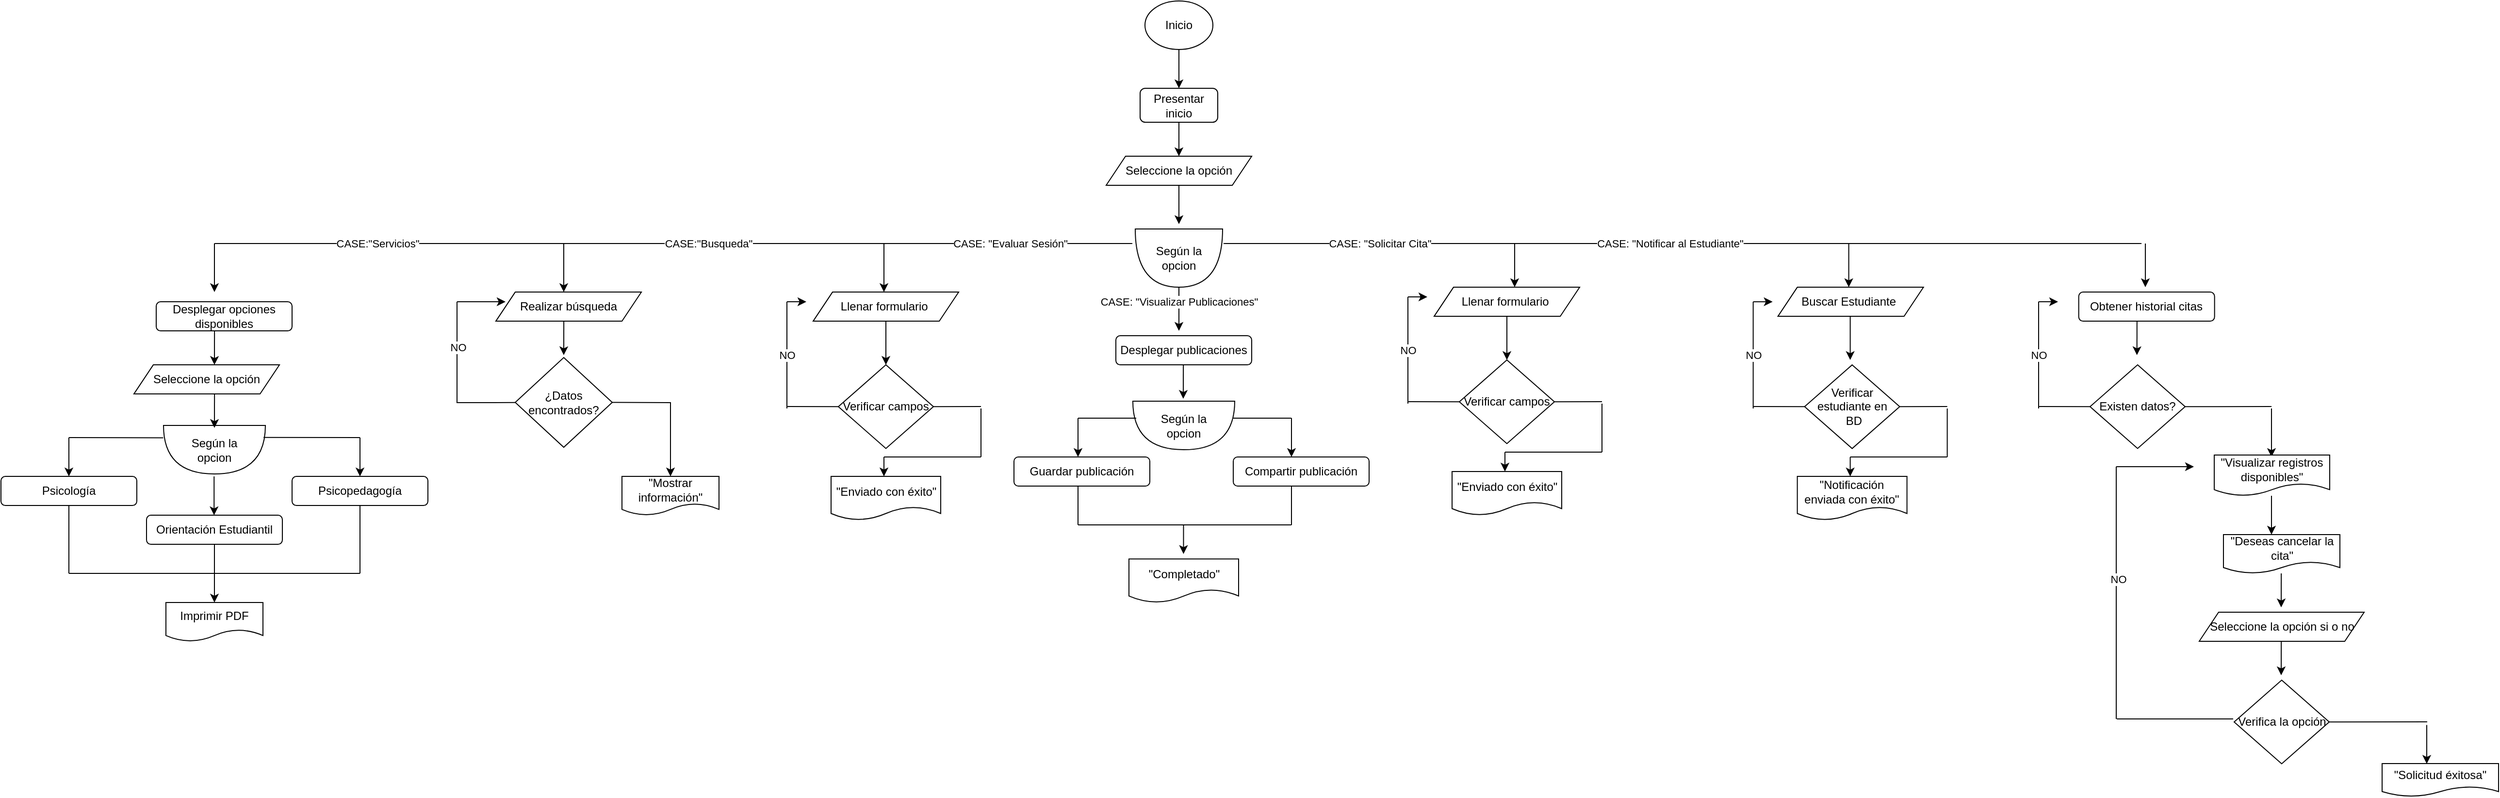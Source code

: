 <mxfile version="21.2.1" type="github">
  <diagram name="Página-1" id="sgpbGKXVAoiBB3uO94ZU">
    <mxGraphModel dx="2206" dy="616" grid="1" gridSize="10" guides="1" tooltips="1" connect="1" arrows="1" fold="1" page="1" pageScale="1" pageWidth="827" pageHeight="1169" math="0" shadow="0">
      <root>
        <mxCell id="0" />
        <mxCell id="1" parent="0" />
        <mxCell id="1PB_SCIDDS1MxONWPjft-3" value="" style="edgeStyle=orthogonalEdgeStyle;rounded=0;orthogonalLoop=1;jettySize=auto;html=1;" parent="1" source="1PB_SCIDDS1MxONWPjft-1" target="1PB_SCIDDS1MxONWPjft-2" edge="1">
          <mxGeometry relative="1" as="geometry" />
        </mxCell>
        <mxCell id="1PB_SCIDDS1MxONWPjft-1" value="Inicio" style="ellipse;whiteSpace=wrap;html=1;" parent="1" vertex="1">
          <mxGeometry x="379" y="150" width="70" height="50" as="geometry" />
        </mxCell>
        <mxCell id="1PB_SCIDDS1MxONWPjft-5" value="" style="edgeStyle=orthogonalEdgeStyle;rounded=0;orthogonalLoop=1;jettySize=auto;html=1;" parent="1" source="1PB_SCIDDS1MxONWPjft-2" edge="1">
          <mxGeometry relative="1" as="geometry">
            <mxPoint x="414" y="310.0" as="targetPoint" />
          </mxGeometry>
        </mxCell>
        <mxCell id="1PB_SCIDDS1MxONWPjft-2" value="Presentar inicio" style="rounded=1;whiteSpace=wrap;html=1;" parent="1" vertex="1">
          <mxGeometry x="374" y="240" width="80" height="35" as="geometry" />
        </mxCell>
        <mxCell id="1PB_SCIDDS1MxONWPjft-12" value="" style="edgeStyle=orthogonalEdgeStyle;rounded=0;orthogonalLoop=1;jettySize=auto;html=1;" parent="1" source="1PB_SCIDDS1MxONWPjft-6" edge="1">
          <mxGeometry relative="1" as="geometry">
            <mxPoint x="414" y="380" as="targetPoint" />
          </mxGeometry>
        </mxCell>
        <mxCell id="1PB_SCIDDS1MxONWPjft-6" value="Seleccione la opción" style="shape=parallelogram;perimeter=parallelogramPerimeter;whiteSpace=wrap;html=1;fixedSize=1;" parent="1" vertex="1">
          <mxGeometry x="339" y="310" width="150" height="30" as="geometry" />
        </mxCell>
        <mxCell id="1PB_SCIDDS1MxONWPjft-9" value="" style="shape=or;whiteSpace=wrap;html=1;rotation=90;" parent="1" vertex="1">
          <mxGeometry x="384" y="370" width="60" height="90" as="geometry" />
        </mxCell>
        <mxCell id="1PB_SCIDDS1MxONWPjft-10" value="Según la opcion" style="text;html=1;strokeColor=none;fillColor=none;align=center;verticalAlign=middle;whiteSpace=wrap;rounded=0;" parent="1" vertex="1">
          <mxGeometry x="384" y="400" width="60" height="30" as="geometry" />
        </mxCell>
        <mxCell id="1PB_SCIDDS1MxONWPjft-18" value="" style="endArrow=classic;html=1;rounded=0;" parent="1" edge="1">
          <mxGeometry width="50" height="50" relative="1" as="geometry">
            <mxPoint x="-580" y="400.04" as="sourcePoint" />
            <mxPoint x="-580" y="450.04" as="targetPoint" />
          </mxGeometry>
        </mxCell>
        <mxCell id="1PB_SCIDDS1MxONWPjft-20" value="" style="endArrow=none;html=1;rounded=0;" parent="1" edge="1">
          <mxGeometry width="50" height="50" relative="1" as="geometry">
            <mxPoint x="-580" y="400.04" as="sourcePoint" />
            <mxPoint x="366" y="400" as="targetPoint" />
          </mxGeometry>
        </mxCell>
        <mxCell id="1PB_SCIDDS1MxONWPjft-21" value="CASE:&quot;Servicios&quot;" style="edgeLabel;html=1;align=center;verticalAlign=middle;resizable=0;points=[];" parent="1PB_SCIDDS1MxONWPjft-20" vertex="1" connectable="0">
          <mxGeometry x="-0.813" relative="1" as="geometry">
            <mxPoint x="79" as="offset" />
          </mxGeometry>
        </mxCell>
        <mxCell id="1PB_SCIDDS1MxONWPjft-66" value="CASE:&quot;Busqueda&quot;" style="edgeLabel;html=1;align=center;verticalAlign=middle;resizable=0;points=[];" parent="1PB_SCIDDS1MxONWPjft-20" vertex="1" connectable="0">
          <mxGeometry x="-0.302" y="-2" relative="1" as="geometry">
            <mxPoint x="179" y="-2" as="offset" />
          </mxGeometry>
        </mxCell>
        <mxCell id="1PB_SCIDDS1MxONWPjft-81" value="CASE: &quot;Evaluar Sesión&quot;" style="edgeLabel;html=1;align=center;verticalAlign=middle;resizable=0;points=[];" parent="1PB_SCIDDS1MxONWPjft-20" vertex="1" connectable="0">
          <mxGeometry x="0.079" relative="1" as="geometry">
            <mxPoint x="309" as="offset" />
          </mxGeometry>
        </mxCell>
        <mxCell id="1PB_SCIDDS1MxONWPjft-27" value="" style="edgeStyle=orthogonalEdgeStyle;rounded=0;orthogonalLoop=1;jettySize=auto;html=1;" parent="1" edge="1">
          <mxGeometry relative="1" as="geometry">
            <mxPoint x="-579.933" y="490.04" as="sourcePoint" />
            <mxPoint x="-580" y="525.04" as="targetPoint" />
          </mxGeometry>
        </mxCell>
        <mxCell id="1PB_SCIDDS1MxONWPjft-23" value="" style="shape=or;whiteSpace=wrap;html=1;rotation=90;" parent="1" vertex="1">
          <mxGeometry x="-605" y="560.04" width="50" height="105" as="geometry" />
        </mxCell>
        <mxCell id="1PB_SCIDDS1MxONWPjft-24" value="Según la opcion" style="text;html=1;strokeColor=none;fillColor=none;align=center;verticalAlign=middle;whiteSpace=wrap;rounded=0;" parent="1" vertex="1">
          <mxGeometry x="-610" y="597.54" width="60" height="30" as="geometry" />
        </mxCell>
        <mxCell id="1PB_SCIDDS1MxONWPjft-28" value="" style="endArrow=none;html=1;rounded=0;entryX=0.255;entryY=1.003;entryDx=0;entryDy=0;entryPerimeter=0;" parent="1" target="1PB_SCIDDS1MxONWPjft-23" edge="1">
          <mxGeometry width="50" height="50" relative="1" as="geometry">
            <mxPoint x="-730" y="600.04" as="sourcePoint" />
            <mxPoint x="-640" y="597.54" as="targetPoint" />
          </mxGeometry>
        </mxCell>
        <mxCell id="1PB_SCIDDS1MxONWPjft-29" value="Desplegar opciones disponibles" style="rounded=1;whiteSpace=wrap;html=1;" parent="1" vertex="1">
          <mxGeometry x="-640" y="460.04" width="140" height="30" as="geometry" />
        </mxCell>
        <mxCell id="1PB_SCIDDS1MxONWPjft-30" value="Seleccione la opción" style="shape=parallelogram;perimeter=parallelogramPerimeter;whiteSpace=wrap;html=1;fixedSize=1;" parent="1" vertex="1">
          <mxGeometry x="-663" y="525.04" width="150" height="30" as="geometry" />
        </mxCell>
        <mxCell id="1PB_SCIDDS1MxONWPjft-33" value="" style="edgeStyle=orthogonalEdgeStyle;rounded=0;orthogonalLoop=1;jettySize=auto;html=1;" parent="1" edge="1">
          <mxGeometry relative="1" as="geometry">
            <mxPoint x="-579.933" y="555.04" as="sourcePoint" />
            <mxPoint x="-580" y="590.04" as="targetPoint" />
          </mxGeometry>
        </mxCell>
        <mxCell id="1PB_SCIDDS1MxONWPjft-34" value="Psicología" style="rounded=1;whiteSpace=wrap;html=1;" parent="1" vertex="1">
          <mxGeometry x="-800" y="640.04" width="140" height="30" as="geometry" />
        </mxCell>
        <mxCell id="1PB_SCIDDS1MxONWPjft-35" value="" style="endArrow=classic;html=1;rounded=0;" parent="1" edge="1">
          <mxGeometry width="50" height="50" relative="1" as="geometry">
            <mxPoint x="-580.37" y="640.04" as="sourcePoint" />
            <mxPoint x="-580.37" y="680.04" as="targetPoint" />
          </mxGeometry>
        </mxCell>
        <mxCell id="1PB_SCIDDS1MxONWPjft-38" value="Orientación Estudiantil" style="rounded=1;whiteSpace=wrap;html=1;" parent="1" vertex="1">
          <mxGeometry x="-650" y="680.04" width="140" height="30" as="geometry" />
        </mxCell>
        <mxCell id="1PB_SCIDDS1MxONWPjft-39" value="" style="endArrow=classic;html=1;rounded=0;" parent="1" edge="1">
          <mxGeometry width="50" height="50" relative="1" as="geometry">
            <mxPoint x="-730" y="600.04" as="sourcePoint" />
            <mxPoint x="-730" y="640.04" as="targetPoint" />
          </mxGeometry>
        </mxCell>
        <mxCell id="1PB_SCIDDS1MxONWPjft-40" value="Psicopedagogía" style="rounded=1;whiteSpace=wrap;html=1;" parent="1" vertex="1">
          <mxGeometry x="-500" y="640.04" width="140" height="30" as="geometry" />
        </mxCell>
        <mxCell id="1PB_SCIDDS1MxONWPjft-42" value="" style="endArrow=none;html=1;rounded=0;exitX=0.247;exitY=0.018;exitDx=0;exitDy=0;exitPerimeter=0;" parent="1" source="1PB_SCIDDS1MxONWPjft-23" edge="1">
          <mxGeometry width="50" height="50" relative="1" as="geometry">
            <mxPoint x="-520" y="600.04" as="sourcePoint" />
            <mxPoint x="-430" y="600.04" as="targetPoint" />
          </mxGeometry>
        </mxCell>
        <mxCell id="1PB_SCIDDS1MxONWPjft-43" value="" style="endArrow=classic;html=1;rounded=0;" parent="1" edge="1">
          <mxGeometry width="50" height="50" relative="1" as="geometry">
            <mxPoint x="-430" y="600.04" as="sourcePoint" />
            <mxPoint x="-430" y="640.04" as="targetPoint" />
          </mxGeometry>
        </mxCell>
        <mxCell id="1PB_SCIDDS1MxONWPjft-45" value="" style="endArrow=none;html=1;rounded=0;entryX=0.5;entryY=1;entryDx=0;entryDy=0;" parent="1" target="1PB_SCIDDS1MxONWPjft-34" edge="1">
          <mxGeometry width="50" height="50" relative="1" as="geometry">
            <mxPoint x="-730" y="740.04" as="sourcePoint" />
            <mxPoint x="-730" y="680.04" as="targetPoint" />
          </mxGeometry>
        </mxCell>
        <mxCell id="1PB_SCIDDS1MxONWPjft-46" value="" style="endArrow=none;html=1;rounded=0;entryX=0.5;entryY=1;entryDx=0;entryDy=0;" parent="1" target="1PB_SCIDDS1MxONWPjft-40" edge="1">
          <mxGeometry width="50" height="50" relative="1" as="geometry">
            <mxPoint x="-430" y="740.04" as="sourcePoint" />
            <mxPoint x="-420" y="680.04" as="targetPoint" />
          </mxGeometry>
        </mxCell>
        <mxCell id="1PB_SCIDDS1MxONWPjft-47" value="" style="endArrow=none;html=1;rounded=0;" parent="1" edge="1">
          <mxGeometry width="50" height="50" relative="1" as="geometry">
            <mxPoint x="-730" y="740.04" as="sourcePoint" />
            <mxPoint x="-430" y="740.04" as="targetPoint" />
          </mxGeometry>
        </mxCell>
        <mxCell id="1PB_SCIDDS1MxONWPjft-48" value="" style="endArrow=none;html=1;rounded=0;" parent="1" edge="1">
          <mxGeometry width="50" height="50" relative="1" as="geometry">
            <mxPoint x="-580" y="740.04" as="sourcePoint" />
            <mxPoint x="-580" y="710.04" as="targetPoint" />
          </mxGeometry>
        </mxCell>
        <mxCell id="1PB_SCIDDS1MxONWPjft-50" value="Imprimir PDF" style="shape=document;whiteSpace=wrap;html=1;boundedLbl=1;" parent="1" vertex="1">
          <mxGeometry x="-630" y="770.04" width="100" height="40" as="geometry" />
        </mxCell>
        <mxCell id="1PB_SCIDDS1MxONWPjft-51" value="" style="endArrow=classic;html=1;rounded=0;entryX=0.5;entryY=0;entryDx=0;entryDy=0;" parent="1" target="1PB_SCIDDS1MxONWPjft-50" edge="1">
          <mxGeometry width="50" height="50" relative="1" as="geometry">
            <mxPoint x="-580" y="740.04" as="sourcePoint" />
            <mxPoint x="-510" y="760.04" as="targetPoint" />
          </mxGeometry>
        </mxCell>
        <mxCell id="1PB_SCIDDS1MxONWPjft-52" value="" style="endArrow=classic;html=1;rounded=0;" parent="1" edge="1">
          <mxGeometry width="50" height="50" relative="1" as="geometry">
            <mxPoint x="-220" y="400.04" as="sourcePoint" />
            <mxPoint x="-220" y="450.04" as="targetPoint" />
          </mxGeometry>
        </mxCell>
        <mxCell id="1PB_SCIDDS1MxONWPjft-54" value="Realizar búsqueda" style="shape=parallelogram;perimeter=parallelogramPerimeter;whiteSpace=wrap;html=1;fixedSize=1;" parent="1" vertex="1">
          <mxGeometry x="-290" y="450.04" width="150" height="30" as="geometry" />
        </mxCell>
        <mxCell id="1PB_SCIDDS1MxONWPjft-55" value="" style="edgeStyle=orthogonalEdgeStyle;rounded=0;orthogonalLoop=1;jettySize=auto;html=1;" parent="1" edge="1">
          <mxGeometry relative="1" as="geometry">
            <mxPoint x="-219.933" y="480.04" as="sourcePoint" />
            <mxPoint x="-220" y="515.04" as="targetPoint" />
          </mxGeometry>
        </mxCell>
        <mxCell id="1PB_SCIDDS1MxONWPjft-56" value="¿Datos encontrados?" style="rhombus;whiteSpace=wrap;html=1;" parent="1" vertex="1">
          <mxGeometry x="-270" y="517.54" width="100" height="92.5" as="geometry" />
        </mxCell>
        <mxCell id="1PB_SCIDDS1MxONWPjft-57" value="" style="endArrow=none;html=1;rounded=0;" parent="1" target="1PB_SCIDDS1MxONWPjft-56" edge="1">
          <mxGeometry width="50" height="50" relative="1" as="geometry">
            <mxPoint x="-330" y="560.04" as="sourcePoint" />
            <mxPoint x="-270" y="570.04" as="targetPoint" />
            <Array as="points">
              <mxPoint x="-330" y="564.04" />
            </Array>
          </mxGeometry>
        </mxCell>
        <mxCell id="1PB_SCIDDS1MxONWPjft-59" value="" style="endArrow=none;html=1;rounded=0;" parent="1" edge="1">
          <mxGeometry width="50" height="50" relative="1" as="geometry">
            <mxPoint x="-330" y="460.04" as="sourcePoint" />
            <mxPoint x="-330" y="560.04" as="targetPoint" />
          </mxGeometry>
        </mxCell>
        <mxCell id="1PB_SCIDDS1MxONWPjft-61" value="NO" style="edgeLabel;html=1;align=center;verticalAlign=middle;resizable=0;points=[];" parent="1PB_SCIDDS1MxONWPjft-59" vertex="1" connectable="0">
          <mxGeometry x="-0.055" y="1" relative="1" as="geometry">
            <mxPoint as="offset" />
          </mxGeometry>
        </mxCell>
        <mxCell id="1PB_SCIDDS1MxONWPjft-60" value="" style="endArrow=classic;html=1;rounded=0;" parent="1" edge="1">
          <mxGeometry width="50" height="50" relative="1" as="geometry">
            <mxPoint x="-330" y="460.04" as="sourcePoint" />
            <mxPoint x="-280" y="460.04" as="targetPoint" />
          </mxGeometry>
        </mxCell>
        <mxCell id="1PB_SCIDDS1MxONWPjft-62" value="" style="endArrow=none;html=1;rounded=0;exitX=1;exitY=0.5;exitDx=0;exitDy=0;" parent="1" edge="1">
          <mxGeometry width="50" height="50" relative="1" as="geometry">
            <mxPoint x="-170" y="563.79" as="sourcePoint" />
            <mxPoint x="-110" y="570.04" as="targetPoint" />
            <Array as="points">
              <mxPoint x="-110" y="564.04" />
            </Array>
          </mxGeometry>
        </mxCell>
        <mxCell id="1PB_SCIDDS1MxONWPjft-64" value="&quot;Mostrar información&quot;" style="shape=document;whiteSpace=wrap;html=1;boundedLbl=1;" parent="1" vertex="1">
          <mxGeometry x="-160" y="640.04" width="100" height="40" as="geometry" />
        </mxCell>
        <mxCell id="1PB_SCIDDS1MxONWPjft-71" value="" style="edgeStyle=orthogonalEdgeStyle;rounded=0;orthogonalLoop=1;jettySize=auto;html=1;" parent="1" source="1PB_SCIDDS1MxONWPjft-68" target="1PB_SCIDDS1MxONWPjft-70" edge="1">
          <mxGeometry relative="1" as="geometry" />
        </mxCell>
        <mxCell id="1PB_SCIDDS1MxONWPjft-68" value="Llenar formulario&amp;nbsp;" style="shape=parallelogram;perimeter=parallelogramPerimeter;whiteSpace=wrap;html=1;fixedSize=1;" parent="1" vertex="1">
          <mxGeometry x="37" y="450.04" width="150" height="30" as="geometry" />
        </mxCell>
        <mxCell id="1PB_SCIDDS1MxONWPjft-69" value="" style="endArrow=classic;html=1;rounded=0;" parent="1" edge="1">
          <mxGeometry width="50" height="50" relative="1" as="geometry">
            <mxPoint x="110" y="400" as="sourcePoint" />
            <mxPoint x="110" y="450" as="targetPoint" />
          </mxGeometry>
        </mxCell>
        <mxCell id="1PB_SCIDDS1MxONWPjft-70" value="Verificar campos" style="rhombus;whiteSpace=wrap;html=1;" parent="1" vertex="1">
          <mxGeometry x="63" y="525.04" width="98" height="86.21" as="geometry" />
        </mxCell>
        <mxCell id="1PB_SCIDDS1MxONWPjft-72" value="" style="endArrow=none;html=1;rounded=0;entryX=0;entryY=0.5;entryDx=0;entryDy=0;" parent="1" target="1PB_SCIDDS1MxONWPjft-70" edge="1">
          <mxGeometry width="50" height="50" relative="1" as="geometry">
            <mxPoint x="10" y="568" as="sourcePoint" />
            <mxPoint x="80" y="560" as="targetPoint" />
          </mxGeometry>
        </mxCell>
        <mxCell id="1PB_SCIDDS1MxONWPjft-73" value="" style="endArrow=none;html=1;rounded=0;" parent="1" edge="1">
          <mxGeometry width="50" height="50" relative="1" as="geometry">
            <mxPoint x="10" y="570" as="sourcePoint" />
            <mxPoint x="10" y="460" as="targetPoint" />
          </mxGeometry>
        </mxCell>
        <mxCell id="1PB_SCIDDS1MxONWPjft-75" value="NO" style="edgeLabel;html=1;align=center;verticalAlign=middle;resizable=0;points=[];" parent="1PB_SCIDDS1MxONWPjft-73" vertex="1" connectable="0">
          <mxGeometry x="0.013" relative="1" as="geometry">
            <mxPoint as="offset" />
          </mxGeometry>
        </mxCell>
        <mxCell id="1PB_SCIDDS1MxONWPjft-74" value="" style="endArrow=classic;html=1;rounded=0;" parent="1" edge="1">
          <mxGeometry width="50" height="50" relative="1" as="geometry">
            <mxPoint x="10" y="460" as="sourcePoint" />
            <mxPoint x="30" y="460" as="targetPoint" />
          </mxGeometry>
        </mxCell>
        <mxCell id="1PB_SCIDDS1MxONWPjft-76" value="" style="endArrow=none;html=1;rounded=0;exitX=1;exitY=0.5;exitDx=0;exitDy=0;" parent="1" source="1PB_SCIDDS1MxONWPjft-70" edge="1">
          <mxGeometry width="50" height="50" relative="1" as="geometry">
            <mxPoint x="170" y="570" as="sourcePoint" />
            <mxPoint x="210" y="568" as="targetPoint" />
            <Array as="points" />
          </mxGeometry>
        </mxCell>
        <mxCell id="1PB_SCIDDS1MxONWPjft-78" value="" style="endArrow=classic;html=1;rounded=0;" parent="1" edge="1">
          <mxGeometry width="50" height="50" relative="1" as="geometry">
            <mxPoint x="-110" y="570" as="sourcePoint" />
            <mxPoint x="-110" y="640" as="targetPoint" />
          </mxGeometry>
        </mxCell>
        <mxCell id="1PB_SCIDDS1MxONWPjft-79" value="" style="endArrow=classic;html=1;rounded=0;" parent="1" edge="1">
          <mxGeometry width="50" height="50" relative="1" as="geometry">
            <mxPoint x="110" y="620.04" as="sourcePoint" />
            <mxPoint x="110" y="640" as="targetPoint" />
          </mxGeometry>
        </mxCell>
        <mxCell id="1PB_SCIDDS1MxONWPjft-80" value="&quot;Enviado con éxito&quot;" style="shape=document;whiteSpace=wrap;html=1;boundedLbl=1;" parent="1" vertex="1">
          <mxGeometry x="55.5" y="640.04" width="113" height="44.96" as="geometry" />
        </mxCell>
        <mxCell id="1PB_SCIDDS1MxONWPjft-82" value="" style="endArrow=classic;html=1;rounded=0;exitX=1;exitY=0.5;exitDx=0;exitDy=0;exitPerimeter=0;" parent="1" source="1PB_SCIDDS1MxONWPjft-9" edge="1">
          <mxGeometry width="50" height="50" relative="1" as="geometry">
            <mxPoint x="413.74" y="450.04" as="sourcePoint" />
            <mxPoint x="414" y="490" as="targetPoint" />
          </mxGeometry>
        </mxCell>
        <mxCell id="1PB_SCIDDS1MxONWPjft-83" value="Desplegar publicaciones" style="rounded=1;whiteSpace=wrap;html=1;" parent="1" vertex="1">
          <mxGeometry x="349" y="495.04" width="140" height="30" as="geometry" />
        </mxCell>
        <mxCell id="1PB_SCIDDS1MxONWPjft-84" value="" style="edgeStyle=orthogonalEdgeStyle;rounded=0;orthogonalLoop=1;jettySize=auto;html=1;" parent="1" edge="1">
          <mxGeometry relative="1" as="geometry">
            <mxPoint x="418.537" y="525.04" as="sourcePoint" />
            <mxPoint x="418.47" y="560.04" as="targetPoint" />
          </mxGeometry>
        </mxCell>
        <mxCell id="1PB_SCIDDS1MxONWPjft-85" value="" style="shape=or;whiteSpace=wrap;html=1;rotation=90;" parent="1" vertex="1">
          <mxGeometry x="394" y="535.04" width="50" height="105" as="geometry" />
        </mxCell>
        <mxCell id="1PB_SCIDDS1MxONWPjft-86" value="" style="endArrow=none;html=1;rounded=0;" parent="1" edge="1">
          <mxGeometry width="50" height="50" relative="1" as="geometry">
            <mxPoint x="310" y="580" as="sourcePoint" />
            <mxPoint x="370" y="580" as="targetPoint" />
          </mxGeometry>
        </mxCell>
        <mxCell id="1PB_SCIDDS1MxONWPjft-88" value="" style="endArrow=none;html=1;rounded=0;" parent="1" edge="1">
          <mxGeometry width="50" height="50" relative="1" as="geometry">
            <mxPoint x="210" y="620" as="sourcePoint" />
            <mxPoint x="210" y="570.04" as="targetPoint" />
          </mxGeometry>
        </mxCell>
        <mxCell id="1PB_SCIDDS1MxONWPjft-89" value="" style="endArrow=none;html=1;rounded=0;" parent="1" edge="1">
          <mxGeometry width="50" height="50" relative="1" as="geometry">
            <mxPoint x="110" y="620" as="sourcePoint" />
            <mxPoint x="210" y="620" as="targetPoint" />
          </mxGeometry>
        </mxCell>
        <mxCell id="1PB_SCIDDS1MxONWPjft-90" value="Guardar publicación" style="rounded=1;whiteSpace=wrap;html=1;" parent="1" vertex="1">
          <mxGeometry x="244" y="620" width="140" height="30" as="geometry" />
        </mxCell>
        <mxCell id="1PB_SCIDDS1MxONWPjft-91" value="" style="endArrow=classic;html=1;rounded=0;" parent="1" edge="1">
          <mxGeometry width="50" height="50" relative="1" as="geometry">
            <mxPoint x="310" y="580" as="sourcePoint" />
            <mxPoint x="310" y="620" as="targetPoint" />
          </mxGeometry>
        </mxCell>
        <mxCell id="1PB_SCIDDS1MxONWPjft-92" value="Compartir publicación" style="rounded=1;whiteSpace=wrap;html=1;" parent="1" vertex="1">
          <mxGeometry x="470" y="620" width="140" height="30" as="geometry" />
        </mxCell>
        <mxCell id="1PB_SCIDDS1MxONWPjft-93" value="" style="endArrow=none;html=1;rounded=0;" parent="1" edge="1">
          <mxGeometry width="50" height="50" relative="1" as="geometry">
            <mxPoint x="470" y="580" as="sourcePoint" />
            <mxPoint x="530" y="580" as="targetPoint" />
          </mxGeometry>
        </mxCell>
        <mxCell id="1PB_SCIDDS1MxONWPjft-94" value="" style="endArrow=classic;html=1;rounded=0;" parent="1" edge="1">
          <mxGeometry width="50" height="50" relative="1" as="geometry">
            <mxPoint x="530" y="580" as="sourcePoint" />
            <mxPoint x="530" y="620" as="targetPoint" />
          </mxGeometry>
        </mxCell>
        <mxCell id="1PB_SCIDDS1MxONWPjft-95" value="Según la opcion" style="text;html=1;strokeColor=none;fillColor=none;align=center;verticalAlign=middle;whiteSpace=wrap;rounded=0;" parent="1" vertex="1">
          <mxGeometry x="389" y="572.54" width="60" height="30" as="geometry" />
        </mxCell>
        <mxCell id="1PB_SCIDDS1MxONWPjft-96" value="" style="endArrow=none;html=1;rounded=0;" parent="1" edge="1">
          <mxGeometry width="50" height="50" relative="1" as="geometry">
            <mxPoint x="310" y="690" as="sourcePoint" />
            <mxPoint x="310" y="650" as="targetPoint" />
          </mxGeometry>
        </mxCell>
        <mxCell id="1PB_SCIDDS1MxONWPjft-98" value="" style="endArrow=none;html=1;rounded=0;" parent="1" edge="1">
          <mxGeometry width="50" height="50" relative="1" as="geometry">
            <mxPoint x="530" y="690" as="sourcePoint" />
            <mxPoint x="530" y="650" as="targetPoint" />
          </mxGeometry>
        </mxCell>
        <mxCell id="1PB_SCIDDS1MxONWPjft-99" value="" style="endArrow=none;html=1;rounded=0;" parent="1" edge="1">
          <mxGeometry width="50" height="50" relative="1" as="geometry">
            <mxPoint x="310" y="690" as="sourcePoint" />
            <mxPoint x="530" y="690" as="targetPoint" />
          </mxGeometry>
        </mxCell>
        <mxCell id="1PB_SCIDDS1MxONWPjft-100" value="" style="endArrow=classic;html=1;rounded=0;entryX=0.5;entryY=0;entryDx=0;entryDy=0;" parent="1" edge="1">
          <mxGeometry width="50" height="50" relative="1" as="geometry">
            <mxPoint x="418.74" y="690" as="sourcePoint" />
            <mxPoint x="418.74" y="719.96" as="targetPoint" />
          </mxGeometry>
        </mxCell>
        <mxCell id="1PB_SCIDDS1MxONWPjft-101" value="&quot;Completado&quot;" style="shape=document;whiteSpace=wrap;html=1;boundedLbl=1;" parent="1" vertex="1">
          <mxGeometry x="362.5" y="725.08" width="113" height="44.96" as="geometry" />
        </mxCell>
        <mxCell id="EtCirOxP8vXVLpliy4fe-1" value="" style="endArrow=none;html=1;rounded=0;" edge="1" parent="1">
          <mxGeometry width="50" height="50" relative="1" as="geometry">
            <mxPoint x="460" y="400.04" as="sourcePoint" />
            <mxPoint x="1406" y="400" as="targetPoint" />
          </mxGeometry>
        </mxCell>
        <mxCell id="EtCirOxP8vXVLpliy4fe-2" value="CASE: &quot;Solicitar Cita&quot;" style="edgeLabel;html=1;align=center;verticalAlign=middle;resizable=0;points=[];" vertex="1" connectable="0" parent="EtCirOxP8vXVLpliy4fe-1">
          <mxGeometry x="-0.813" relative="1" as="geometry">
            <mxPoint x="72" as="offset" />
          </mxGeometry>
        </mxCell>
        <mxCell id="EtCirOxP8vXVLpliy4fe-4" value="CASE: &quot;Notificar al Estudiante&quot;" style="edgeLabel;html=1;align=center;verticalAlign=middle;resizable=0;points=[];" vertex="1" connectable="0" parent="EtCirOxP8vXVLpliy4fe-1">
          <mxGeometry x="0.079" relative="1" as="geometry">
            <mxPoint x="-51" as="offset" />
          </mxGeometry>
        </mxCell>
        <mxCell id="EtCirOxP8vXVLpliy4fe-5" value="" style="endArrow=classic;html=1;rounded=0;exitX=1;exitY=0.5;exitDx=0;exitDy=0;exitPerimeter=0;" edge="1" parent="1">
          <mxGeometry width="50" height="50" relative="1" as="geometry">
            <mxPoint x="760" y="400" as="sourcePoint" />
            <mxPoint x="760" y="445" as="targetPoint" />
          </mxGeometry>
        </mxCell>
        <mxCell id="EtCirOxP8vXVLpliy4fe-8" value="" style="edgeStyle=orthogonalEdgeStyle;rounded=0;orthogonalLoop=1;jettySize=auto;html=1;" edge="1" parent="1" source="EtCirOxP8vXVLpliy4fe-9" target="EtCirOxP8vXVLpliy4fe-10">
          <mxGeometry relative="1" as="geometry" />
        </mxCell>
        <mxCell id="EtCirOxP8vXVLpliy4fe-9" value="Llenar formulario&amp;nbsp;" style="shape=parallelogram;perimeter=parallelogramPerimeter;whiteSpace=wrap;html=1;fixedSize=1;" vertex="1" parent="1">
          <mxGeometry x="677" y="445.04" width="150" height="30" as="geometry" />
        </mxCell>
        <mxCell id="EtCirOxP8vXVLpliy4fe-10" value="Verificar campos" style="rhombus;whiteSpace=wrap;html=1;" vertex="1" parent="1">
          <mxGeometry x="703" y="520.04" width="98" height="86.21" as="geometry" />
        </mxCell>
        <mxCell id="EtCirOxP8vXVLpliy4fe-11" value="" style="endArrow=none;html=1;rounded=0;entryX=0;entryY=0.5;entryDx=0;entryDy=0;" edge="1" parent="1" target="EtCirOxP8vXVLpliy4fe-10">
          <mxGeometry width="50" height="50" relative="1" as="geometry">
            <mxPoint x="650" y="563" as="sourcePoint" />
            <mxPoint x="720" y="555" as="targetPoint" />
          </mxGeometry>
        </mxCell>
        <mxCell id="EtCirOxP8vXVLpliy4fe-12" value="" style="endArrow=none;html=1;rounded=0;" edge="1" parent="1">
          <mxGeometry width="50" height="50" relative="1" as="geometry">
            <mxPoint x="650" y="565" as="sourcePoint" />
            <mxPoint x="650" y="455" as="targetPoint" />
          </mxGeometry>
        </mxCell>
        <mxCell id="EtCirOxP8vXVLpliy4fe-13" value="NO" style="edgeLabel;html=1;align=center;verticalAlign=middle;resizable=0;points=[];" vertex="1" connectable="0" parent="EtCirOxP8vXVLpliy4fe-12">
          <mxGeometry x="0.013" relative="1" as="geometry">
            <mxPoint as="offset" />
          </mxGeometry>
        </mxCell>
        <mxCell id="EtCirOxP8vXVLpliy4fe-14" value="" style="endArrow=classic;html=1;rounded=0;" edge="1" parent="1">
          <mxGeometry width="50" height="50" relative="1" as="geometry">
            <mxPoint x="650" y="455" as="sourcePoint" />
            <mxPoint x="670" y="455" as="targetPoint" />
          </mxGeometry>
        </mxCell>
        <mxCell id="EtCirOxP8vXVLpliy4fe-15" value="" style="endArrow=none;html=1;rounded=0;exitX=1;exitY=0.5;exitDx=0;exitDy=0;" edge="1" parent="1" source="EtCirOxP8vXVLpliy4fe-10">
          <mxGeometry width="50" height="50" relative="1" as="geometry">
            <mxPoint x="810" y="565" as="sourcePoint" />
            <mxPoint x="850" y="563" as="targetPoint" />
            <Array as="points" />
          </mxGeometry>
        </mxCell>
        <mxCell id="EtCirOxP8vXVLpliy4fe-16" value="" style="endArrow=classic;html=1;rounded=0;" edge="1" parent="1">
          <mxGeometry width="50" height="50" relative="1" as="geometry">
            <mxPoint x="750" y="615.04" as="sourcePoint" />
            <mxPoint x="750" y="635" as="targetPoint" />
          </mxGeometry>
        </mxCell>
        <mxCell id="EtCirOxP8vXVLpliy4fe-17" value="&quot;Enviado con éxito&quot;" style="shape=document;whiteSpace=wrap;html=1;boundedLbl=1;" vertex="1" parent="1">
          <mxGeometry x="695.5" y="635.04" width="113" height="44.96" as="geometry" />
        </mxCell>
        <mxCell id="EtCirOxP8vXVLpliy4fe-18" value="" style="endArrow=none;html=1;rounded=0;" edge="1" parent="1">
          <mxGeometry width="50" height="50" relative="1" as="geometry">
            <mxPoint x="850" y="615" as="sourcePoint" />
            <mxPoint x="850" y="565.04" as="targetPoint" />
          </mxGeometry>
        </mxCell>
        <mxCell id="EtCirOxP8vXVLpliy4fe-19" value="" style="endArrow=none;html=1;rounded=0;" edge="1" parent="1">
          <mxGeometry width="50" height="50" relative="1" as="geometry">
            <mxPoint x="750" y="615" as="sourcePoint" />
            <mxPoint x="850" y="615" as="targetPoint" />
          </mxGeometry>
        </mxCell>
        <mxCell id="EtCirOxP8vXVLpliy4fe-20" value="CASE: &quot;Visualizar Publicaciones&quot;" style="edgeLabel;html=1;align=center;verticalAlign=middle;resizable=0;points=[];" vertex="1" connectable="0" parent="1">
          <mxGeometry x="414.0" y="460.038" as="geometry" />
        </mxCell>
        <mxCell id="EtCirOxP8vXVLpliy4fe-21" value="" style="endArrow=classic;html=1;rounded=0;exitX=1;exitY=0.5;exitDx=0;exitDy=0;exitPerimeter=0;" edge="1" parent="1">
          <mxGeometry width="50" height="50" relative="1" as="geometry">
            <mxPoint x="1104.33" y="400" as="sourcePoint" />
            <mxPoint x="1104.33" y="445" as="targetPoint" />
          </mxGeometry>
        </mxCell>
        <mxCell id="EtCirOxP8vXVLpliy4fe-23" value="" style="edgeStyle=orthogonalEdgeStyle;rounded=0;orthogonalLoop=1;jettySize=auto;html=1;" edge="1" parent="1">
          <mxGeometry relative="1" as="geometry">
            <mxPoint x="1105.83" y="475.04" as="sourcePoint" />
            <mxPoint x="1105.83" y="520.04" as="targetPoint" />
          </mxGeometry>
        </mxCell>
        <mxCell id="EtCirOxP8vXVLpliy4fe-29" value="Verificar estudiante en&lt;br&gt;&amp;nbsp;BD" style="rhombus;whiteSpace=wrap;html=1;" vertex="1" parent="1">
          <mxGeometry x="1058.83" y="525.08" width="98" height="86.21" as="geometry" />
        </mxCell>
        <mxCell id="EtCirOxP8vXVLpliy4fe-30" value="" style="endArrow=none;html=1;rounded=0;entryX=0;entryY=0.5;entryDx=0;entryDy=0;" edge="1" parent="1" target="EtCirOxP8vXVLpliy4fe-29">
          <mxGeometry width="50" height="50" relative="1" as="geometry">
            <mxPoint x="1005.83" y="568.04" as="sourcePoint" />
            <mxPoint x="1075.83" y="560.04" as="targetPoint" />
          </mxGeometry>
        </mxCell>
        <mxCell id="EtCirOxP8vXVLpliy4fe-31" value="" style="endArrow=none;html=1;rounded=0;" edge="1" parent="1">
          <mxGeometry width="50" height="50" relative="1" as="geometry">
            <mxPoint x="1005.83" y="570.04" as="sourcePoint" />
            <mxPoint x="1005.83" y="460.04" as="targetPoint" />
          </mxGeometry>
        </mxCell>
        <mxCell id="EtCirOxP8vXVLpliy4fe-32" value="NO" style="edgeLabel;html=1;align=center;verticalAlign=middle;resizable=0;points=[];" vertex="1" connectable="0" parent="EtCirOxP8vXVLpliy4fe-31">
          <mxGeometry x="0.013" relative="1" as="geometry">
            <mxPoint as="offset" />
          </mxGeometry>
        </mxCell>
        <mxCell id="EtCirOxP8vXVLpliy4fe-33" value="" style="endArrow=classic;html=1;rounded=0;" edge="1" parent="1">
          <mxGeometry width="50" height="50" relative="1" as="geometry">
            <mxPoint x="1005.83" y="460.04" as="sourcePoint" />
            <mxPoint x="1025.83" y="460.04" as="targetPoint" />
          </mxGeometry>
        </mxCell>
        <mxCell id="EtCirOxP8vXVLpliy4fe-34" value="" style="endArrow=none;html=1;rounded=0;exitX=1;exitY=0.5;exitDx=0;exitDy=0;" edge="1" parent="1" source="EtCirOxP8vXVLpliy4fe-29">
          <mxGeometry width="50" height="50" relative="1" as="geometry">
            <mxPoint x="1165.83" y="570.04" as="sourcePoint" />
            <mxPoint x="1205.83" y="568.04" as="targetPoint" />
            <Array as="points" />
          </mxGeometry>
        </mxCell>
        <mxCell id="EtCirOxP8vXVLpliy4fe-35" value="" style="endArrow=classic;html=1;rounded=0;" edge="1" parent="1">
          <mxGeometry width="50" height="50" relative="1" as="geometry">
            <mxPoint x="1105.83" y="620.08" as="sourcePoint" />
            <mxPoint x="1105.83" y="640.04" as="targetPoint" />
          </mxGeometry>
        </mxCell>
        <mxCell id="EtCirOxP8vXVLpliy4fe-36" value="&quot;Notificación enviada con éxito&quot;" style="shape=document;whiteSpace=wrap;html=1;boundedLbl=1;" vertex="1" parent="1">
          <mxGeometry x="1051.33" y="640.04" width="113" height="44.96" as="geometry" />
        </mxCell>
        <mxCell id="EtCirOxP8vXVLpliy4fe-37" value="" style="endArrow=none;html=1;rounded=0;" edge="1" parent="1">
          <mxGeometry width="50" height="50" relative="1" as="geometry">
            <mxPoint x="1205.83" y="620" as="sourcePoint" />
            <mxPoint x="1205.83" y="570.04" as="targetPoint" />
          </mxGeometry>
        </mxCell>
        <mxCell id="EtCirOxP8vXVLpliy4fe-38" value="" style="endArrow=none;html=1;rounded=0;" edge="1" parent="1">
          <mxGeometry width="50" height="50" relative="1" as="geometry">
            <mxPoint x="1105.83" y="620.04" as="sourcePoint" />
            <mxPoint x="1205.83" y="620.04" as="targetPoint" />
          </mxGeometry>
        </mxCell>
        <mxCell id="EtCirOxP8vXVLpliy4fe-39" value="Buscar Estudiante&amp;nbsp;" style="shape=parallelogram;perimeter=parallelogramPerimeter;whiteSpace=wrap;html=1;fixedSize=1;" vertex="1" parent="1">
          <mxGeometry x="1031.33" y="445.04" width="150" height="30" as="geometry" />
        </mxCell>
        <mxCell id="EtCirOxP8vXVLpliy4fe-40" value="" style="endArrow=classic;html=1;rounded=0;exitX=1;exitY=0.5;exitDx=0;exitDy=0;exitPerimeter=0;" edge="1" parent="1">
          <mxGeometry width="50" height="50" relative="1" as="geometry">
            <mxPoint x="1410" y="400" as="sourcePoint" />
            <mxPoint x="1410" y="445" as="targetPoint" />
          </mxGeometry>
        </mxCell>
        <mxCell id="EtCirOxP8vXVLpliy4fe-63" value="" style="edgeStyle=orthogonalEdgeStyle;rounded=0;orthogonalLoop=1;jettySize=auto;html=1;" edge="1" parent="1">
          <mxGeometry relative="1" as="geometry">
            <mxPoint x="1401.397" y="480.04" as="sourcePoint" />
            <mxPoint x="1401.33" y="515.04" as="targetPoint" />
          </mxGeometry>
        </mxCell>
        <mxCell id="EtCirOxP8vXVLpliy4fe-67" value="Obtener historial citas" style="rounded=1;whiteSpace=wrap;html=1;" vertex="1" parent="1">
          <mxGeometry x="1341.33" y="450.04" width="140" height="30" as="geometry" />
        </mxCell>
        <mxCell id="EtCirOxP8vXVLpliy4fe-131" value="Existen datos?" style="rhombus;whiteSpace=wrap;html=1;" vertex="1" parent="1">
          <mxGeometry x="1353" y="525.04" width="98" height="86.21" as="geometry" />
        </mxCell>
        <mxCell id="EtCirOxP8vXVLpliy4fe-132" value="" style="endArrow=none;html=1;rounded=0;entryX=0;entryY=0.5;entryDx=0;entryDy=0;" edge="1" target="EtCirOxP8vXVLpliy4fe-131" parent="1">
          <mxGeometry width="50" height="50" relative="1" as="geometry">
            <mxPoint x="1300" y="568" as="sourcePoint" />
            <mxPoint x="1370" y="560" as="targetPoint" />
          </mxGeometry>
        </mxCell>
        <mxCell id="EtCirOxP8vXVLpliy4fe-133" value="" style="endArrow=none;html=1;rounded=0;" edge="1" parent="1">
          <mxGeometry width="50" height="50" relative="1" as="geometry">
            <mxPoint x="1300" y="570" as="sourcePoint" />
            <mxPoint x="1300" y="460.0" as="targetPoint" />
          </mxGeometry>
        </mxCell>
        <mxCell id="EtCirOxP8vXVLpliy4fe-134" value="NO" style="edgeLabel;html=1;align=center;verticalAlign=middle;resizable=0;points=[];" vertex="1" connectable="0" parent="EtCirOxP8vXVLpliy4fe-133">
          <mxGeometry x="0.013" relative="1" as="geometry">
            <mxPoint as="offset" />
          </mxGeometry>
        </mxCell>
        <mxCell id="EtCirOxP8vXVLpliy4fe-135" value="" style="endArrow=classic;html=1;rounded=0;" edge="1" parent="1">
          <mxGeometry width="50" height="50" relative="1" as="geometry">
            <mxPoint x="1300" y="460.0" as="sourcePoint" />
            <mxPoint x="1320" y="460.0" as="targetPoint" />
          </mxGeometry>
        </mxCell>
        <mxCell id="EtCirOxP8vXVLpliy4fe-136" value="" style="endArrow=none;html=1;rounded=0;exitX=1;exitY=0.5;exitDx=0;exitDy=0;" edge="1" source="EtCirOxP8vXVLpliy4fe-131" parent="1">
          <mxGeometry width="50" height="50" relative="1" as="geometry">
            <mxPoint x="1460" y="570" as="sourcePoint" />
            <mxPoint x="1540" y="568" as="targetPoint" />
            <Array as="points" />
          </mxGeometry>
        </mxCell>
        <mxCell id="EtCirOxP8vXVLpliy4fe-141" value="" style="endArrow=classic;html=1;rounded=0;" edge="1" parent="1">
          <mxGeometry width="50" height="50" relative="1" as="geometry">
            <mxPoint x="1540" y="570" as="sourcePoint" />
            <mxPoint x="1540" y="620" as="targetPoint" />
          </mxGeometry>
        </mxCell>
        <mxCell id="EtCirOxP8vXVLpliy4fe-142" value="&quot;Visualizar registros disponibles&quot;" style="shape=document;whiteSpace=wrap;html=1;boundedLbl=1;" vertex="1" parent="1">
          <mxGeometry x="1481" y="618" width="119" height="42" as="geometry" />
        </mxCell>
        <mxCell id="EtCirOxP8vXVLpliy4fe-150" value="" style="endArrow=classic;html=1;rounded=0;" edge="1" parent="1">
          <mxGeometry width="50" height="50" relative="1" as="geometry">
            <mxPoint x="1540" y="660" as="sourcePoint" />
            <mxPoint x="1540" y="700" as="targetPoint" />
          </mxGeometry>
        </mxCell>
        <mxCell id="EtCirOxP8vXVLpliy4fe-154" value="" style="edgeStyle=orthogonalEdgeStyle;rounded=0;orthogonalLoop=1;jettySize=auto;html=1;" edge="1" parent="1">
          <mxGeometry relative="1" as="geometry">
            <mxPoint x="1550.067" y="740.0" as="sourcePoint" />
            <mxPoint x="1550" y="775.0" as="targetPoint" />
          </mxGeometry>
        </mxCell>
        <mxCell id="EtCirOxP8vXVLpliy4fe-156" value="Seleccione la opción si o no" style="shape=parallelogram;perimeter=parallelogramPerimeter;whiteSpace=wrap;html=1;fixedSize=1;" vertex="1" parent="1">
          <mxGeometry x="1465.5" y="780.0" width="170" height="30" as="geometry" />
        </mxCell>
        <mxCell id="EtCirOxP8vXVLpliy4fe-160" value="&quot;Deseas cancelar la cita&quot;" style="shape=document;whiteSpace=wrap;html=1;boundedLbl=1;" vertex="1" parent="1">
          <mxGeometry x="1490.5" y="700.0" width="120" height="40" as="geometry" />
        </mxCell>
        <mxCell id="EtCirOxP8vXVLpliy4fe-161" value="" style="edgeStyle=orthogonalEdgeStyle;rounded=0;orthogonalLoop=1;jettySize=auto;html=1;" edge="1" parent="1">
          <mxGeometry relative="1" as="geometry">
            <mxPoint x="1550.067" y="810.0" as="sourcePoint" />
            <mxPoint x="1550" y="845.0" as="targetPoint" />
          </mxGeometry>
        </mxCell>
        <mxCell id="EtCirOxP8vXVLpliy4fe-162" value="Verifica la opción" style="rhombus;whiteSpace=wrap;html=1;" vertex="1" parent="1">
          <mxGeometry x="1501.5" y="850.0" width="98" height="86.21" as="geometry" />
        </mxCell>
        <mxCell id="EtCirOxP8vXVLpliy4fe-163" value="" style="endArrow=none;html=1;rounded=0;exitX=1;exitY=0.5;exitDx=0;exitDy=0;" edge="1" parent="1" source="EtCirOxP8vXVLpliy4fe-162">
          <mxGeometry width="50" height="50" relative="1" as="geometry">
            <mxPoint x="1590.5" y="890.0" as="sourcePoint" />
            <mxPoint x="1700.5" y="893.0" as="targetPoint" />
          </mxGeometry>
        </mxCell>
        <mxCell id="EtCirOxP8vXVLpliy4fe-164" value="" style="endArrow=none;html=1;rounded=0;" edge="1" parent="1">
          <mxGeometry width="50" height="50" relative="1" as="geometry">
            <mxPoint x="1380.5" y="890.0" as="sourcePoint" />
            <mxPoint x="1500.5" y="890.0" as="targetPoint" />
          </mxGeometry>
        </mxCell>
        <mxCell id="EtCirOxP8vXVLpliy4fe-165" value="" style="endArrow=none;html=1;rounded=0;" edge="1" parent="1">
          <mxGeometry width="50" height="50" relative="1" as="geometry">
            <mxPoint x="1380" y="890" as="sourcePoint" />
            <mxPoint x="1380" y="630" as="targetPoint" />
          </mxGeometry>
        </mxCell>
        <mxCell id="EtCirOxP8vXVLpliy4fe-170" value="NO" style="edgeLabel;html=1;align=center;verticalAlign=middle;resizable=0;points=[];" vertex="1" connectable="0" parent="EtCirOxP8vXVLpliy4fe-165">
          <mxGeometry x="0.108" y="-2" relative="1" as="geometry">
            <mxPoint as="offset" />
          </mxGeometry>
        </mxCell>
        <mxCell id="EtCirOxP8vXVLpliy4fe-166" value="" style="endArrow=classic;html=1;rounded=0;" edge="1" parent="1">
          <mxGeometry width="50" height="50" relative="1" as="geometry">
            <mxPoint x="1380" y="630" as="sourcePoint" />
            <mxPoint x="1460" y="630" as="targetPoint" />
          </mxGeometry>
        </mxCell>
        <mxCell id="EtCirOxP8vXVLpliy4fe-167" value="" style="endArrow=classic;html=1;rounded=0;" edge="1" parent="1">
          <mxGeometry width="50" height="50" relative="1" as="geometry">
            <mxPoint x="1700" y="896.21" as="sourcePoint" />
            <mxPoint x="1700" y="936.21" as="targetPoint" />
          </mxGeometry>
        </mxCell>
        <mxCell id="EtCirOxP8vXVLpliy4fe-168" value="&quot;Solicitud éxitosa&quot;" style="shape=document;whiteSpace=wrap;html=1;boundedLbl=1;" vertex="1" parent="1">
          <mxGeometry x="1654" y="936" width="120" height="34" as="geometry" />
        </mxCell>
      </root>
    </mxGraphModel>
  </diagram>
</mxfile>
